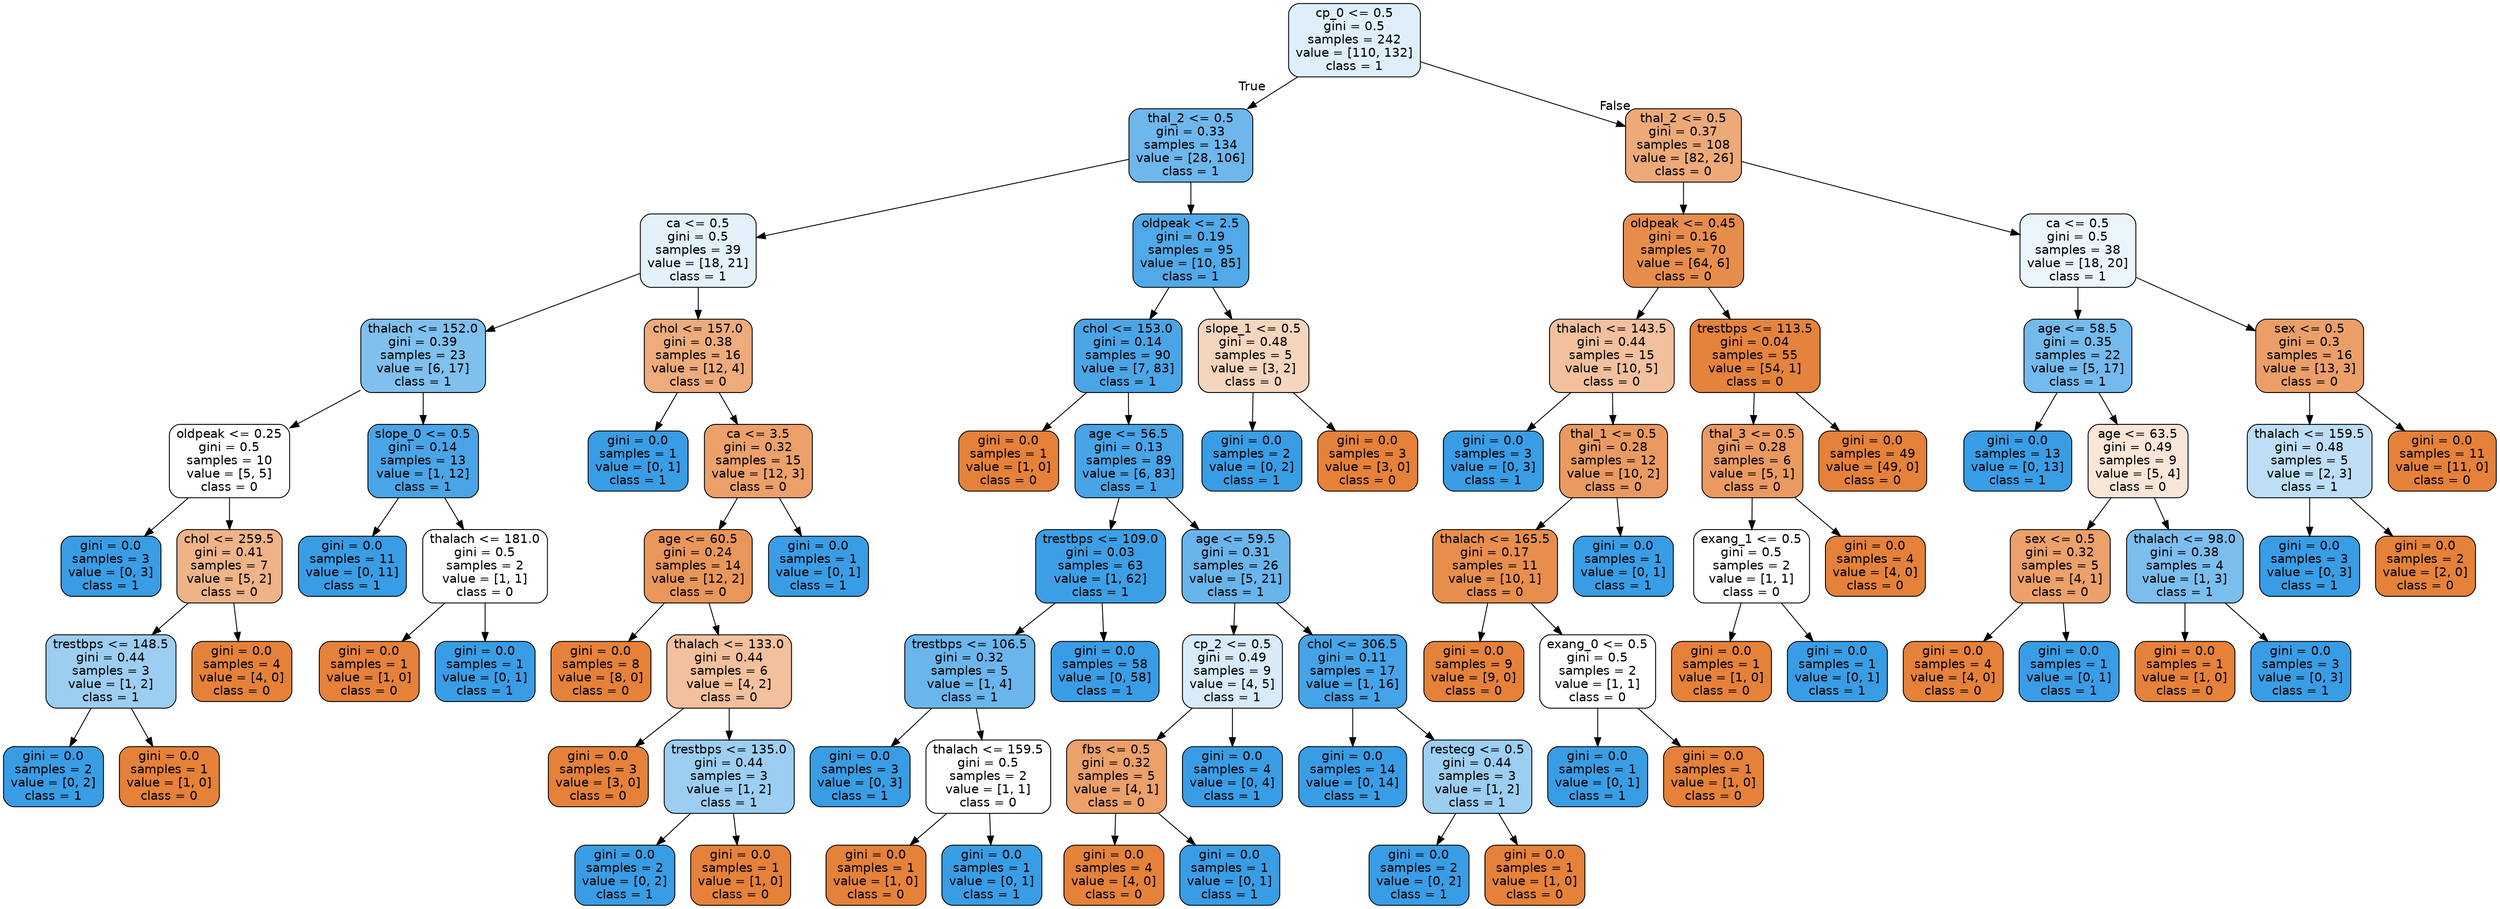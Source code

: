 digraph Tree {
node [shape=box, style="filled, rounded", color="black", fontname=helvetica] ;
edge [fontname=helvetica] ;
0 [label="cp_0 <= 0.5\ngini = 0.5\nsamples = 242\nvalue = [110, 132]\nclass = 1", fillcolor="#deeffb"] ;
1 [label="thal_2 <= 0.5\ngini = 0.33\nsamples = 134\nvalue = [28, 106]\nclass = 1", fillcolor="#6db7ec"] ;
0 -> 1 [labeldistance=2.5, labelangle=45, headlabel="True"] ;
2 [label="ca <= 0.5\ngini = 0.5\nsamples = 39\nvalue = [18, 21]\nclass = 1", fillcolor="#e3f1fb"] ;
1 -> 2 ;
3 [label="thalach <= 152.0\ngini = 0.39\nsamples = 23\nvalue = [6, 17]\nclass = 1", fillcolor="#7fc0ee"] ;
2 -> 3 ;
4 [label="oldpeak <= 0.25\ngini = 0.5\nsamples = 10\nvalue = [5, 5]\nclass = 0", fillcolor="#ffffff"] ;
3 -> 4 ;
5 [label="gini = 0.0\nsamples = 3\nvalue = [0, 3]\nclass = 1", fillcolor="#399de5"] ;
4 -> 5 ;
6 [label="chol <= 259.5\ngini = 0.41\nsamples = 7\nvalue = [5, 2]\nclass = 0", fillcolor="#efb388"] ;
4 -> 6 ;
7 [label="trestbps <= 148.5\ngini = 0.44\nsamples = 3\nvalue = [1, 2]\nclass = 1", fillcolor="#9ccef2"] ;
6 -> 7 ;
8 [label="gini = 0.0\nsamples = 2\nvalue = [0, 2]\nclass = 1", fillcolor="#399de5"] ;
7 -> 8 ;
9 [label="gini = 0.0\nsamples = 1\nvalue = [1, 0]\nclass = 0", fillcolor="#e58139"] ;
7 -> 9 ;
10 [label="gini = 0.0\nsamples = 4\nvalue = [4, 0]\nclass = 0", fillcolor="#e58139"] ;
6 -> 10 ;
11 [label="slope_0 <= 0.5\ngini = 0.14\nsamples = 13\nvalue = [1, 12]\nclass = 1", fillcolor="#49a5e7"] ;
3 -> 11 ;
12 [label="gini = 0.0\nsamples = 11\nvalue = [0, 11]\nclass = 1", fillcolor="#399de5"] ;
11 -> 12 ;
13 [label="thalach <= 181.0\ngini = 0.5\nsamples = 2\nvalue = [1, 1]\nclass = 0", fillcolor="#ffffff"] ;
11 -> 13 ;
14 [label="gini = 0.0\nsamples = 1\nvalue = [1, 0]\nclass = 0", fillcolor="#e58139"] ;
13 -> 14 ;
15 [label="gini = 0.0\nsamples = 1\nvalue = [0, 1]\nclass = 1", fillcolor="#399de5"] ;
13 -> 15 ;
16 [label="chol <= 157.0\ngini = 0.38\nsamples = 16\nvalue = [12, 4]\nclass = 0", fillcolor="#eeab7b"] ;
2 -> 16 ;
17 [label="gini = 0.0\nsamples = 1\nvalue = [0, 1]\nclass = 1", fillcolor="#399de5"] ;
16 -> 17 ;
18 [label="ca <= 3.5\ngini = 0.32\nsamples = 15\nvalue = [12, 3]\nclass = 0", fillcolor="#eca06a"] ;
16 -> 18 ;
19 [label="age <= 60.5\ngini = 0.24\nsamples = 14\nvalue = [12, 2]\nclass = 0", fillcolor="#e9965a"] ;
18 -> 19 ;
20 [label="gini = 0.0\nsamples = 8\nvalue = [8, 0]\nclass = 0", fillcolor="#e58139"] ;
19 -> 20 ;
21 [label="thalach <= 133.0\ngini = 0.44\nsamples = 6\nvalue = [4, 2]\nclass = 0", fillcolor="#f2c09c"] ;
19 -> 21 ;
22 [label="gini = 0.0\nsamples = 3\nvalue = [3, 0]\nclass = 0", fillcolor="#e58139"] ;
21 -> 22 ;
23 [label="trestbps <= 135.0\ngini = 0.44\nsamples = 3\nvalue = [1, 2]\nclass = 1", fillcolor="#9ccef2"] ;
21 -> 23 ;
24 [label="gini = 0.0\nsamples = 2\nvalue = [0, 2]\nclass = 1", fillcolor="#399de5"] ;
23 -> 24 ;
25 [label="gini = 0.0\nsamples = 1\nvalue = [1, 0]\nclass = 0", fillcolor="#e58139"] ;
23 -> 25 ;
26 [label="gini = 0.0\nsamples = 1\nvalue = [0, 1]\nclass = 1", fillcolor="#399de5"] ;
18 -> 26 ;
27 [label="oldpeak <= 2.5\ngini = 0.19\nsamples = 95\nvalue = [10, 85]\nclass = 1", fillcolor="#50a9e8"] ;
1 -> 27 ;
28 [label="chol <= 153.0\ngini = 0.14\nsamples = 90\nvalue = [7, 83]\nclass = 1", fillcolor="#4aa5e7"] ;
27 -> 28 ;
29 [label="gini = 0.0\nsamples = 1\nvalue = [1, 0]\nclass = 0", fillcolor="#e58139"] ;
28 -> 29 ;
30 [label="age <= 56.5\ngini = 0.13\nsamples = 89\nvalue = [6, 83]\nclass = 1", fillcolor="#47a4e7"] ;
28 -> 30 ;
31 [label="trestbps <= 109.0\ngini = 0.03\nsamples = 63\nvalue = [1, 62]\nclass = 1", fillcolor="#3c9fe5"] ;
30 -> 31 ;
32 [label="trestbps <= 106.5\ngini = 0.32\nsamples = 5\nvalue = [1, 4]\nclass = 1", fillcolor="#6ab6ec"] ;
31 -> 32 ;
33 [label="gini = 0.0\nsamples = 3\nvalue = [0, 3]\nclass = 1", fillcolor="#399de5"] ;
32 -> 33 ;
34 [label="thalach <= 159.5\ngini = 0.5\nsamples = 2\nvalue = [1, 1]\nclass = 0", fillcolor="#ffffff"] ;
32 -> 34 ;
35 [label="gini = 0.0\nsamples = 1\nvalue = [1, 0]\nclass = 0", fillcolor="#e58139"] ;
34 -> 35 ;
36 [label="gini = 0.0\nsamples = 1\nvalue = [0, 1]\nclass = 1", fillcolor="#399de5"] ;
34 -> 36 ;
37 [label="gini = 0.0\nsamples = 58\nvalue = [0, 58]\nclass = 1", fillcolor="#399de5"] ;
31 -> 37 ;
38 [label="age <= 59.5\ngini = 0.31\nsamples = 26\nvalue = [5, 21]\nclass = 1", fillcolor="#68b4eb"] ;
30 -> 38 ;
39 [label="cp_2 <= 0.5\ngini = 0.49\nsamples = 9\nvalue = [4, 5]\nclass = 1", fillcolor="#d7ebfa"] ;
38 -> 39 ;
40 [label="fbs <= 0.5\ngini = 0.32\nsamples = 5\nvalue = [4, 1]\nclass = 0", fillcolor="#eca06a"] ;
39 -> 40 ;
41 [label="gini = 0.0\nsamples = 4\nvalue = [4, 0]\nclass = 0", fillcolor="#e58139"] ;
40 -> 41 ;
42 [label="gini = 0.0\nsamples = 1\nvalue = [0, 1]\nclass = 1", fillcolor="#399de5"] ;
40 -> 42 ;
43 [label="gini = 0.0\nsamples = 4\nvalue = [0, 4]\nclass = 1", fillcolor="#399de5"] ;
39 -> 43 ;
44 [label="chol <= 306.5\ngini = 0.11\nsamples = 17\nvalue = [1, 16]\nclass = 1", fillcolor="#45a3e7"] ;
38 -> 44 ;
45 [label="gini = 0.0\nsamples = 14\nvalue = [0, 14]\nclass = 1", fillcolor="#399de5"] ;
44 -> 45 ;
46 [label="restecg <= 0.5\ngini = 0.44\nsamples = 3\nvalue = [1, 2]\nclass = 1", fillcolor="#9ccef2"] ;
44 -> 46 ;
47 [label="gini = 0.0\nsamples = 2\nvalue = [0, 2]\nclass = 1", fillcolor="#399de5"] ;
46 -> 47 ;
48 [label="gini = 0.0\nsamples = 1\nvalue = [1, 0]\nclass = 0", fillcolor="#e58139"] ;
46 -> 48 ;
49 [label="slope_1 <= 0.5\ngini = 0.48\nsamples = 5\nvalue = [3, 2]\nclass = 0", fillcolor="#f6d5bd"] ;
27 -> 49 ;
50 [label="gini = 0.0\nsamples = 2\nvalue = [0, 2]\nclass = 1", fillcolor="#399de5"] ;
49 -> 50 ;
51 [label="gini = 0.0\nsamples = 3\nvalue = [3, 0]\nclass = 0", fillcolor="#e58139"] ;
49 -> 51 ;
52 [label="thal_2 <= 0.5\ngini = 0.37\nsamples = 108\nvalue = [82, 26]\nclass = 0", fillcolor="#eda978"] ;
0 -> 52 [labeldistance=2.5, labelangle=-45, headlabel="False"] ;
53 [label="oldpeak <= 0.45\ngini = 0.16\nsamples = 70\nvalue = [64, 6]\nclass = 0", fillcolor="#e78d4c"] ;
52 -> 53 ;
54 [label="thalach <= 143.5\ngini = 0.44\nsamples = 15\nvalue = [10, 5]\nclass = 0", fillcolor="#f2c09c"] ;
53 -> 54 ;
55 [label="gini = 0.0\nsamples = 3\nvalue = [0, 3]\nclass = 1", fillcolor="#399de5"] ;
54 -> 55 ;
56 [label="thal_1 <= 0.5\ngini = 0.28\nsamples = 12\nvalue = [10, 2]\nclass = 0", fillcolor="#ea9a61"] ;
54 -> 56 ;
57 [label="thalach <= 165.5\ngini = 0.17\nsamples = 11\nvalue = [10, 1]\nclass = 0", fillcolor="#e88e4d"] ;
56 -> 57 ;
58 [label="gini = 0.0\nsamples = 9\nvalue = [9, 0]\nclass = 0", fillcolor="#e58139"] ;
57 -> 58 ;
59 [label="exang_0 <= 0.5\ngini = 0.5\nsamples = 2\nvalue = [1, 1]\nclass = 0", fillcolor="#ffffff"] ;
57 -> 59 ;
60 [label="gini = 0.0\nsamples = 1\nvalue = [0, 1]\nclass = 1", fillcolor="#399de5"] ;
59 -> 60 ;
61 [label="gini = 0.0\nsamples = 1\nvalue = [1, 0]\nclass = 0", fillcolor="#e58139"] ;
59 -> 61 ;
62 [label="gini = 0.0\nsamples = 1\nvalue = [0, 1]\nclass = 1", fillcolor="#399de5"] ;
56 -> 62 ;
63 [label="trestbps <= 113.5\ngini = 0.04\nsamples = 55\nvalue = [54, 1]\nclass = 0", fillcolor="#e5833d"] ;
53 -> 63 ;
64 [label="thal_3 <= 0.5\ngini = 0.28\nsamples = 6\nvalue = [5, 1]\nclass = 0", fillcolor="#ea9a61"] ;
63 -> 64 ;
65 [label="exang_1 <= 0.5\ngini = 0.5\nsamples = 2\nvalue = [1, 1]\nclass = 0", fillcolor="#ffffff"] ;
64 -> 65 ;
66 [label="gini = 0.0\nsamples = 1\nvalue = [1, 0]\nclass = 0", fillcolor="#e58139"] ;
65 -> 66 ;
67 [label="gini = 0.0\nsamples = 1\nvalue = [0, 1]\nclass = 1", fillcolor="#399de5"] ;
65 -> 67 ;
68 [label="gini = 0.0\nsamples = 4\nvalue = [4, 0]\nclass = 0", fillcolor="#e58139"] ;
64 -> 68 ;
69 [label="gini = 0.0\nsamples = 49\nvalue = [49, 0]\nclass = 0", fillcolor="#e58139"] ;
63 -> 69 ;
70 [label="ca <= 0.5\ngini = 0.5\nsamples = 38\nvalue = [18, 20]\nclass = 1", fillcolor="#ebf5fc"] ;
52 -> 70 ;
71 [label="age <= 58.5\ngini = 0.35\nsamples = 22\nvalue = [5, 17]\nclass = 1", fillcolor="#73baed"] ;
70 -> 71 ;
72 [label="gini = 0.0\nsamples = 13\nvalue = [0, 13]\nclass = 1", fillcolor="#399de5"] ;
71 -> 72 ;
73 [label="age <= 63.5\ngini = 0.49\nsamples = 9\nvalue = [5, 4]\nclass = 0", fillcolor="#fae6d7"] ;
71 -> 73 ;
74 [label="sex <= 0.5\ngini = 0.32\nsamples = 5\nvalue = [4, 1]\nclass = 0", fillcolor="#eca06a"] ;
73 -> 74 ;
75 [label="gini = 0.0\nsamples = 4\nvalue = [4, 0]\nclass = 0", fillcolor="#e58139"] ;
74 -> 75 ;
76 [label="gini = 0.0\nsamples = 1\nvalue = [0, 1]\nclass = 1", fillcolor="#399de5"] ;
74 -> 76 ;
77 [label="thalach <= 98.0\ngini = 0.38\nsamples = 4\nvalue = [1, 3]\nclass = 1", fillcolor="#7bbeee"] ;
73 -> 77 ;
78 [label="gini = 0.0\nsamples = 1\nvalue = [1, 0]\nclass = 0", fillcolor="#e58139"] ;
77 -> 78 ;
79 [label="gini = 0.0\nsamples = 3\nvalue = [0, 3]\nclass = 1", fillcolor="#399de5"] ;
77 -> 79 ;
80 [label="sex <= 0.5\ngini = 0.3\nsamples = 16\nvalue = [13, 3]\nclass = 0", fillcolor="#eb9e67"] ;
70 -> 80 ;
81 [label="thalach <= 159.5\ngini = 0.48\nsamples = 5\nvalue = [2, 3]\nclass = 1", fillcolor="#bddef6"] ;
80 -> 81 ;
82 [label="gini = 0.0\nsamples = 3\nvalue = [0, 3]\nclass = 1", fillcolor="#399de5"] ;
81 -> 82 ;
83 [label="gini = 0.0\nsamples = 2\nvalue = [2, 0]\nclass = 0", fillcolor="#e58139"] ;
81 -> 83 ;
84 [label="gini = 0.0\nsamples = 11\nvalue = [11, 0]\nclass = 0", fillcolor="#e58139"] ;
80 -> 84 ;
}